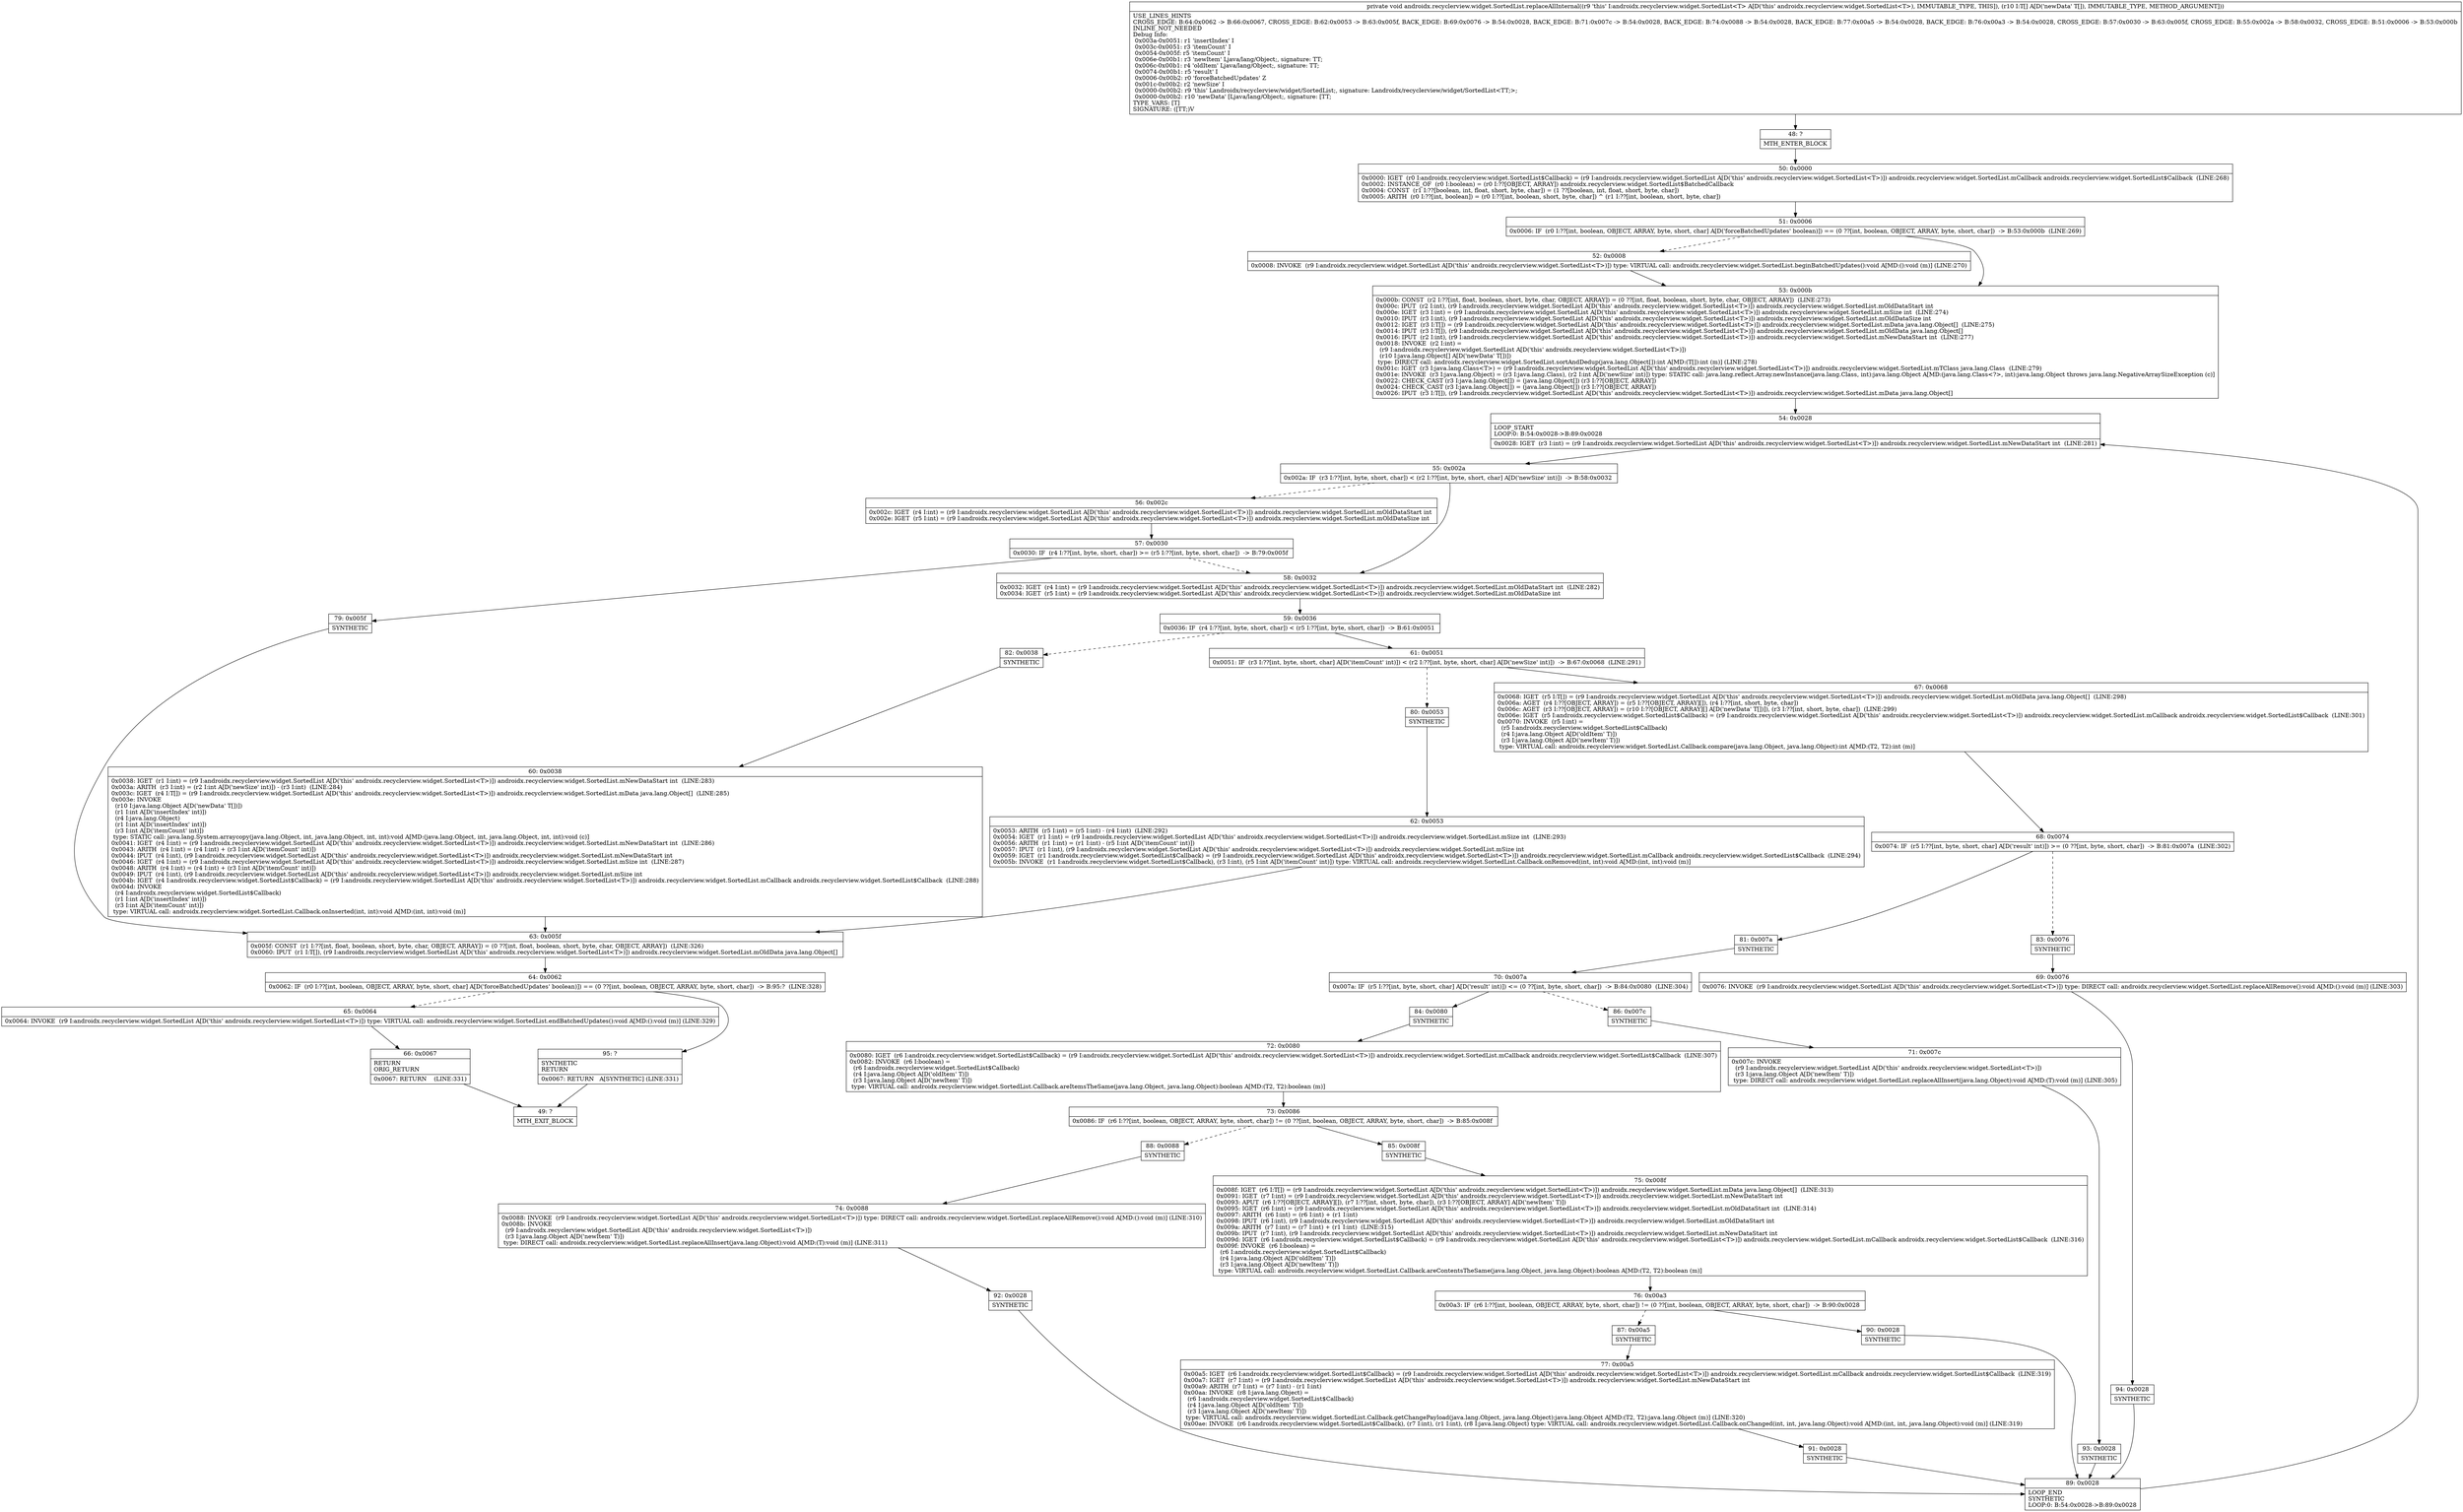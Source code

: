 digraph "CFG forandroidx.recyclerview.widget.SortedList.replaceAllInternal([Ljava\/lang\/Object;)V" {
Node_48 [shape=record,label="{48\:\ ?|MTH_ENTER_BLOCK\l}"];
Node_50 [shape=record,label="{50\:\ 0x0000|0x0000: IGET  (r0 I:androidx.recyclerview.widget.SortedList$Callback) = (r9 I:androidx.recyclerview.widget.SortedList A[D('this' androidx.recyclerview.widget.SortedList\<T\>)]) androidx.recyclerview.widget.SortedList.mCallback androidx.recyclerview.widget.SortedList$Callback  (LINE:268)\l0x0002: INSTANCE_OF  (r0 I:boolean) = (r0 I:??[OBJECT, ARRAY]) androidx.recyclerview.widget.SortedList$BatchedCallback \l0x0004: CONST  (r1 I:??[boolean, int, float, short, byte, char]) = (1 ??[boolean, int, float, short, byte, char]) \l0x0005: ARITH  (r0 I:??[int, boolean]) = (r0 I:??[int, boolean, short, byte, char]) ^ (r1 I:??[int, boolean, short, byte, char]) \l}"];
Node_51 [shape=record,label="{51\:\ 0x0006|0x0006: IF  (r0 I:??[int, boolean, OBJECT, ARRAY, byte, short, char] A[D('forceBatchedUpdates' boolean)]) == (0 ??[int, boolean, OBJECT, ARRAY, byte, short, char])  \-\> B:53:0x000b  (LINE:269)\l}"];
Node_52 [shape=record,label="{52\:\ 0x0008|0x0008: INVOKE  (r9 I:androidx.recyclerview.widget.SortedList A[D('this' androidx.recyclerview.widget.SortedList\<T\>)]) type: VIRTUAL call: androidx.recyclerview.widget.SortedList.beginBatchedUpdates():void A[MD:():void (m)] (LINE:270)\l}"];
Node_53 [shape=record,label="{53\:\ 0x000b|0x000b: CONST  (r2 I:??[int, float, boolean, short, byte, char, OBJECT, ARRAY]) = (0 ??[int, float, boolean, short, byte, char, OBJECT, ARRAY])  (LINE:273)\l0x000c: IPUT  (r2 I:int), (r9 I:androidx.recyclerview.widget.SortedList A[D('this' androidx.recyclerview.widget.SortedList\<T\>)]) androidx.recyclerview.widget.SortedList.mOldDataStart int \l0x000e: IGET  (r3 I:int) = (r9 I:androidx.recyclerview.widget.SortedList A[D('this' androidx.recyclerview.widget.SortedList\<T\>)]) androidx.recyclerview.widget.SortedList.mSize int  (LINE:274)\l0x0010: IPUT  (r3 I:int), (r9 I:androidx.recyclerview.widget.SortedList A[D('this' androidx.recyclerview.widget.SortedList\<T\>)]) androidx.recyclerview.widget.SortedList.mOldDataSize int \l0x0012: IGET  (r3 I:T[]) = (r9 I:androidx.recyclerview.widget.SortedList A[D('this' androidx.recyclerview.widget.SortedList\<T\>)]) androidx.recyclerview.widget.SortedList.mData java.lang.Object[]  (LINE:275)\l0x0014: IPUT  (r3 I:T[]), (r9 I:androidx.recyclerview.widget.SortedList A[D('this' androidx.recyclerview.widget.SortedList\<T\>)]) androidx.recyclerview.widget.SortedList.mOldData java.lang.Object[] \l0x0016: IPUT  (r2 I:int), (r9 I:androidx.recyclerview.widget.SortedList A[D('this' androidx.recyclerview.widget.SortedList\<T\>)]) androidx.recyclerview.widget.SortedList.mNewDataStart int  (LINE:277)\l0x0018: INVOKE  (r2 I:int) = \l  (r9 I:androidx.recyclerview.widget.SortedList A[D('this' androidx.recyclerview.widget.SortedList\<T\>)])\l  (r10 I:java.lang.Object[] A[D('newData' T[])])\l type: DIRECT call: androidx.recyclerview.widget.SortedList.sortAndDedup(java.lang.Object[]):int A[MD:(T[]):int (m)] (LINE:278)\l0x001c: IGET  (r3 I:java.lang.Class\<T\>) = (r9 I:androidx.recyclerview.widget.SortedList A[D('this' androidx.recyclerview.widget.SortedList\<T\>)]) androidx.recyclerview.widget.SortedList.mTClass java.lang.Class  (LINE:279)\l0x001e: INVOKE  (r3 I:java.lang.Object) = (r3 I:java.lang.Class), (r2 I:int A[D('newSize' int)]) type: STATIC call: java.lang.reflect.Array.newInstance(java.lang.Class, int):java.lang.Object A[MD:(java.lang.Class\<?\>, int):java.lang.Object throws java.lang.NegativeArraySizeException (c)]\l0x0022: CHECK_CAST (r3 I:java.lang.Object[]) = (java.lang.Object[]) (r3 I:??[OBJECT, ARRAY]) \l0x0024: CHECK_CAST (r3 I:java.lang.Object[]) = (java.lang.Object[]) (r3 I:??[OBJECT, ARRAY]) \l0x0026: IPUT  (r3 I:T[]), (r9 I:androidx.recyclerview.widget.SortedList A[D('this' androidx.recyclerview.widget.SortedList\<T\>)]) androidx.recyclerview.widget.SortedList.mData java.lang.Object[] \l}"];
Node_54 [shape=record,label="{54\:\ 0x0028|LOOP_START\lLOOP:0: B:54:0x0028\-\>B:89:0x0028\l|0x0028: IGET  (r3 I:int) = (r9 I:androidx.recyclerview.widget.SortedList A[D('this' androidx.recyclerview.widget.SortedList\<T\>)]) androidx.recyclerview.widget.SortedList.mNewDataStart int  (LINE:281)\l}"];
Node_55 [shape=record,label="{55\:\ 0x002a|0x002a: IF  (r3 I:??[int, byte, short, char]) \< (r2 I:??[int, byte, short, char] A[D('newSize' int)])  \-\> B:58:0x0032 \l}"];
Node_56 [shape=record,label="{56\:\ 0x002c|0x002c: IGET  (r4 I:int) = (r9 I:androidx.recyclerview.widget.SortedList A[D('this' androidx.recyclerview.widget.SortedList\<T\>)]) androidx.recyclerview.widget.SortedList.mOldDataStart int \l0x002e: IGET  (r5 I:int) = (r9 I:androidx.recyclerview.widget.SortedList A[D('this' androidx.recyclerview.widget.SortedList\<T\>)]) androidx.recyclerview.widget.SortedList.mOldDataSize int \l}"];
Node_57 [shape=record,label="{57\:\ 0x0030|0x0030: IF  (r4 I:??[int, byte, short, char]) \>= (r5 I:??[int, byte, short, char])  \-\> B:79:0x005f \l}"];
Node_79 [shape=record,label="{79\:\ 0x005f|SYNTHETIC\l}"];
Node_63 [shape=record,label="{63\:\ 0x005f|0x005f: CONST  (r1 I:??[int, float, boolean, short, byte, char, OBJECT, ARRAY]) = (0 ??[int, float, boolean, short, byte, char, OBJECT, ARRAY])  (LINE:326)\l0x0060: IPUT  (r1 I:T[]), (r9 I:androidx.recyclerview.widget.SortedList A[D('this' androidx.recyclerview.widget.SortedList\<T\>)]) androidx.recyclerview.widget.SortedList.mOldData java.lang.Object[] \l}"];
Node_64 [shape=record,label="{64\:\ 0x0062|0x0062: IF  (r0 I:??[int, boolean, OBJECT, ARRAY, byte, short, char] A[D('forceBatchedUpdates' boolean)]) == (0 ??[int, boolean, OBJECT, ARRAY, byte, short, char])  \-\> B:95:?  (LINE:328)\l}"];
Node_65 [shape=record,label="{65\:\ 0x0064|0x0064: INVOKE  (r9 I:androidx.recyclerview.widget.SortedList A[D('this' androidx.recyclerview.widget.SortedList\<T\>)]) type: VIRTUAL call: androidx.recyclerview.widget.SortedList.endBatchedUpdates():void A[MD:():void (m)] (LINE:329)\l}"];
Node_66 [shape=record,label="{66\:\ 0x0067|RETURN\lORIG_RETURN\l|0x0067: RETURN    (LINE:331)\l}"];
Node_49 [shape=record,label="{49\:\ ?|MTH_EXIT_BLOCK\l}"];
Node_95 [shape=record,label="{95\:\ ?|SYNTHETIC\lRETURN\l|0x0067: RETURN   A[SYNTHETIC] (LINE:331)\l}"];
Node_58 [shape=record,label="{58\:\ 0x0032|0x0032: IGET  (r4 I:int) = (r9 I:androidx.recyclerview.widget.SortedList A[D('this' androidx.recyclerview.widget.SortedList\<T\>)]) androidx.recyclerview.widget.SortedList.mOldDataStart int  (LINE:282)\l0x0034: IGET  (r5 I:int) = (r9 I:androidx.recyclerview.widget.SortedList A[D('this' androidx.recyclerview.widget.SortedList\<T\>)]) androidx.recyclerview.widget.SortedList.mOldDataSize int \l}"];
Node_59 [shape=record,label="{59\:\ 0x0036|0x0036: IF  (r4 I:??[int, byte, short, char]) \< (r5 I:??[int, byte, short, char])  \-\> B:61:0x0051 \l}"];
Node_61 [shape=record,label="{61\:\ 0x0051|0x0051: IF  (r3 I:??[int, byte, short, char] A[D('itemCount' int)]) \< (r2 I:??[int, byte, short, char] A[D('newSize' int)])  \-\> B:67:0x0068  (LINE:291)\l}"];
Node_67 [shape=record,label="{67\:\ 0x0068|0x0068: IGET  (r5 I:T[]) = (r9 I:androidx.recyclerview.widget.SortedList A[D('this' androidx.recyclerview.widget.SortedList\<T\>)]) androidx.recyclerview.widget.SortedList.mOldData java.lang.Object[]  (LINE:298)\l0x006a: AGET  (r4 I:??[OBJECT, ARRAY]) = (r5 I:??[OBJECT, ARRAY][]), (r4 I:??[int, short, byte, char]) \l0x006c: AGET  (r3 I:??[OBJECT, ARRAY]) = (r10 I:??[OBJECT, ARRAY][] A[D('newData' T[])]), (r3 I:??[int, short, byte, char])  (LINE:299)\l0x006e: IGET  (r5 I:androidx.recyclerview.widget.SortedList$Callback) = (r9 I:androidx.recyclerview.widget.SortedList A[D('this' androidx.recyclerview.widget.SortedList\<T\>)]) androidx.recyclerview.widget.SortedList.mCallback androidx.recyclerview.widget.SortedList$Callback  (LINE:301)\l0x0070: INVOKE  (r5 I:int) = \l  (r5 I:androidx.recyclerview.widget.SortedList$Callback)\l  (r4 I:java.lang.Object A[D('oldItem' T)])\l  (r3 I:java.lang.Object A[D('newItem' T)])\l type: VIRTUAL call: androidx.recyclerview.widget.SortedList.Callback.compare(java.lang.Object, java.lang.Object):int A[MD:(T2, T2):int (m)]\l}"];
Node_68 [shape=record,label="{68\:\ 0x0074|0x0074: IF  (r5 I:??[int, byte, short, char] A[D('result' int)]) \>= (0 ??[int, byte, short, char])  \-\> B:81:0x007a  (LINE:302)\l}"];
Node_81 [shape=record,label="{81\:\ 0x007a|SYNTHETIC\l}"];
Node_70 [shape=record,label="{70\:\ 0x007a|0x007a: IF  (r5 I:??[int, byte, short, char] A[D('result' int)]) \<= (0 ??[int, byte, short, char])  \-\> B:84:0x0080  (LINE:304)\l}"];
Node_84 [shape=record,label="{84\:\ 0x0080|SYNTHETIC\l}"];
Node_72 [shape=record,label="{72\:\ 0x0080|0x0080: IGET  (r6 I:androidx.recyclerview.widget.SortedList$Callback) = (r9 I:androidx.recyclerview.widget.SortedList A[D('this' androidx.recyclerview.widget.SortedList\<T\>)]) androidx.recyclerview.widget.SortedList.mCallback androidx.recyclerview.widget.SortedList$Callback  (LINE:307)\l0x0082: INVOKE  (r6 I:boolean) = \l  (r6 I:androidx.recyclerview.widget.SortedList$Callback)\l  (r4 I:java.lang.Object A[D('oldItem' T)])\l  (r3 I:java.lang.Object A[D('newItem' T)])\l type: VIRTUAL call: androidx.recyclerview.widget.SortedList.Callback.areItemsTheSame(java.lang.Object, java.lang.Object):boolean A[MD:(T2, T2):boolean (m)]\l}"];
Node_73 [shape=record,label="{73\:\ 0x0086|0x0086: IF  (r6 I:??[int, boolean, OBJECT, ARRAY, byte, short, char]) != (0 ??[int, boolean, OBJECT, ARRAY, byte, short, char])  \-\> B:85:0x008f \l}"];
Node_85 [shape=record,label="{85\:\ 0x008f|SYNTHETIC\l}"];
Node_75 [shape=record,label="{75\:\ 0x008f|0x008f: IGET  (r6 I:T[]) = (r9 I:androidx.recyclerview.widget.SortedList A[D('this' androidx.recyclerview.widget.SortedList\<T\>)]) androidx.recyclerview.widget.SortedList.mData java.lang.Object[]  (LINE:313)\l0x0091: IGET  (r7 I:int) = (r9 I:androidx.recyclerview.widget.SortedList A[D('this' androidx.recyclerview.widget.SortedList\<T\>)]) androidx.recyclerview.widget.SortedList.mNewDataStart int \l0x0093: APUT  (r6 I:??[OBJECT, ARRAY][]), (r7 I:??[int, short, byte, char]), (r3 I:??[OBJECT, ARRAY] A[D('newItem' T)]) \l0x0095: IGET  (r6 I:int) = (r9 I:androidx.recyclerview.widget.SortedList A[D('this' androidx.recyclerview.widget.SortedList\<T\>)]) androidx.recyclerview.widget.SortedList.mOldDataStart int  (LINE:314)\l0x0097: ARITH  (r6 I:int) = (r6 I:int) + (r1 I:int) \l0x0098: IPUT  (r6 I:int), (r9 I:androidx.recyclerview.widget.SortedList A[D('this' androidx.recyclerview.widget.SortedList\<T\>)]) androidx.recyclerview.widget.SortedList.mOldDataStart int \l0x009a: ARITH  (r7 I:int) = (r7 I:int) + (r1 I:int)  (LINE:315)\l0x009b: IPUT  (r7 I:int), (r9 I:androidx.recyclerview.widget.SortedList A[D('this' androidx.recyclerview.widget.SortedList\<T\>)]) androidx.recyclerview.widget.SortedList.mNewDataStart int \l0x009d: IGET  (r6 I:androidx.recyclerview.widget.SortedList$Callback) = (r9 I:androidx.recyclerview.widget.SortedList A[D('this' androidx.recyclerview.widget.SortedList\<T\>)]) androidx.recyclerview.widget.SortedList.mCallback androidx.recyclerview.widget.SortedList$Callback  (LINE:316)\l0x009f: INVOKE  (r6 I:boolean) = \l  (r6 I:androidx.recyclerview.widget.SortedList$Callback)\l  (r4 I:java.lang.Object A[D('oldItem' T)])\l  (r3 I:java.lang.Object A[D('newItem' T)])\l type: VIRTUAL call: androidx.recyclerview.widget.SortedList.Callback.areContentsTheSame(java.lang.Object, java.lang.Object):boolean A[MD:(T2, T2):boolean (m)]\l}"];
Node_76 [shape=record,label="{76\:\ 0x00a3|0x00a3: IF  (r6 I:??[int, boolean, OBJECT, ARRAY, byte, short, char]) != (0 ??[int, boolean, OBJECT, ARRAY, byte, short, char])  \-\> B:90:0x0028 \l}"];
Node_87 [shape=record,label="{87\:\ 0x00a5|SYNTHETIC\l}"];
Node_77 [shape=record,label="{77\:\ 0x00a5|0x00a5: IGET  (r6 I:androidx.recyclerview.widget.SortedList$Callback) = (r9 I:androidx.recyclerview.widget.SortedList A[D('this' androidx.recyclerview.widget.SortedList\<T\>)]) androidx.recyclerview.widget.SortedList.mCallback androidx.recyclerview.widget.SortedList$Callback  (LINE:319)\l0x00a7: IGET  (r7 I:int) = (r9 I:androidx.recyclerview.widget.SortedList A[D('this' androidx.recyclerview.widget.SortedList\<T\>)]) androidx.recyclerview.widget.SortedList.mNewDataStart int \l0x00a9: ARITH  (r7 I:int) = (r7 I:int) \- (r1 I:int) \l0x00aa: INVOKE  (r8 I:java.lang.Object) = \l  (r6 I:androidx.recyclerview.widget.SortedList$Callback)\l  (r4 I:java.lang.Object A[D('oldItem' T)])\l  (r3 I:java.lang.Object A[D('newItem' T)])\l type: VIRTUAL call: androidx.recyclerview.widget.SortedList.Callback.getChangePayload(java.lang.Object, java.lang.Object):java.lang.Object A[MD:(T2, T2):java.lang.Object (m)] (LINE:320)\l0x00ae: INVOKE  (r6 I:androidx.recyclerview.widget.SortedList$Callback), (r7 I:int), (r1 I:int), (r8 I:java.lang.Object) type: VIRTUAL call: androidx.recyclerview.widget.SortedList.Callback.onChanged(int, int, java.lang.Object):void A[MD:(int, int, java.lang.Object):void (m)] (LINE:319)\l}"];
Node_91 [shape=record,label="{91\:\ 0x0028|SYNTHETIC\l}"];
Node_89 [shape=record,label="{89\:\ 0x0028|LOOP_END\lSYNTHETIC\lLOOP:0: B:54:0x0028\-\>B:89:0x0028\l}"];
Node_90 [shape=record,label="{90\:\ 0x0028|SYNTHETIC\l}"];
Node_88 [shape=record,label="{88\:\ 0x0088|SYNTHETIC\l}"];
Node_74 [shape=record,label="{74\:\ 0x0088|0x0088: INVOKE  (r9 I:androidx.recyclerview.widget.SortedList A[D('this' androidx.recyclerview.widget.SortedList\<T\>)]) type: DIRECT call: androidx.recyclerview.widget.SortedList.replaceAllRemove():void A[MD:():void (m)] (LINE:310)\l0x008b: INVOKE  \l  (r9 I:androidx.recyclerview.widget.SortedList A[D('this' androidx.recyclerview.widget.SortedList\<T\>)])\l  (r3 I:java.lang.Object A[D('newItem' T)])\l type: DIRECT call: androidx.recyclerview.widget.SortedList.replaceAllInsert(java.lang.Object):void A[MD:(T):void (m)] (LINE:311)\l}"];
Node_92 [shape=record,label="{92\:\ 0x0028|SYNTHETIC\l}"];
Node_86 [shape=record,label="{86\:\ 0x007c|SYNTHETIC\l}"];
Node_71 [shape=record,label="{71\:\ 0x007c|0x007c: INVOKE  \l  (r9 I:androidx.recyclerview.widget.SortedList A[D('this' androidx.recyclerview.widget.SortedList\<T\>)])\l  (r3 I:java.lang.Object A[D('newItem' T)])\l type: DIRECT call: androidx.recyclerview.widget.SortedList.replaceAllInsert(java.lang.Object):void A[MD:(T):void (m)] (LINE:305)\l}"];
Node_93 [shape=record,label="{93\:\ 0x0028|SYNTHETIC\l}"];
Node_83 [shape=record,label="{83\:\ 0x0076|SYNTHETIC\l}"];
Node_69 [shape=record,label="{69\:\ 0x0076|0x0076: INVOKE  (r9 I:androidx.recyclerview.widget.SortedList A[D('this' androidx.recyclerview.widget.SortedList\<T\>)]) type: DIRECT call: androidx.recyclerview.widget.SortedList.replaceAllRemove():void A[MD:():void (m)] (LINE:303)\l}"];
Node_94 [shape=record,label="{94\:\ 0x0028|SYNTHETIC\l}"];
Node_80 [shape=record,label="{80\:\ 0x0053|SYNTHETIC\l}"];
Node_62 [shape=record,label="{62\:\ 0x0053|0x0053: ARITH  (r5 I:int) = (r5 I:int) \- (r4 I:int)  (LINE:292)\l0x0054: IGET  (r1 I:int) = (r9 I:androidx.recyclerview.widget.SortedList A[D('this' androidx.recyclerview.widget.SortedList\<T\>)]) androidx.recyclerview.widget.SortedList.mSize int  (LINE:293)\l0x0056: ARITH  (r1 I:int) = (r1 I:int) \- (r5 I:int A[D('itemCount' int)]) \l0x0057: IPUT  (r1 I:int), (r9 I:androidx.recyclerview.widget.SortedList A[D('this' androidx.recyclerview.widget.SortedList\<T\>)]) androidx.recyclerview.widget.SortedList.mSize int \l0x0059: IGET  (r1 I:androidx.recyclerview.widget.SortedList$Callback) = (r9 I:androidx.recyclerview.widget.SortedList A[D('this' androidx.recyclerview.widget.SortedList\<T\>)]) androidx.recyclerview.widget.SortedList.mCallback androidx.recyclerview.widget.SortedList$Callback  (LINE:294)\l0x005b: INVOKE  (r1 I:androidx.recyclerview.widget.SortedList$Callback), (r3 I:int), (r5 I:int A[D('itemCount' int)]) type: VIRTUAL call: androidx.recyclerview.widget.SortedList.Callback.onRemoved(int, int):void A[MD:(int, int):void (m)]\l}"];
Node_82 [shape=record,label="{82\:\ 0x0038|SYNTHETIC\l}"];
Node_60 [shape=record,label="{60\:\ 0x0038|0x0038: IGET  (r1 I:int) = (r9 I:androidx.recyclerview.widget.SortedList A[D('this' androidx.recyclerview.widget.SortedList\<T\>)]) androidx.recyclerview.widget.SortedList.mNewDataStart int  (LINE:283)\l0x003a: ARITH  (r3 I:int) = (r2 I:int A[D('newSize' int)]) \- (r3 I:int)  (LINE:284)\l0x003c: IGET  (r4 I:T[]) = (r9 I:androidx.recyclerview.widget.SortedList A[D('this' androidx.recyclerview.widget.SortedList\<T\>)]) androidx.recyclerview.widget.SortedList.mData java.lang.Object[]  (LINE:285)\l0x003e: INVOKE  \l  (r10 I:java.lang.Object A[D('newData' T[])])\l  (r1 I:int A[D('insertIndex' int)])\l  (r4 I:java.lang.Object)\l  (r1 I:int A[D('insertIndex' int)])\l  (r3 I:int A[D('itemCount' int)])\l type: STATIC call: java.lang.System.arraycopy(java.lang.Object, int, java.lang.Object, int, int):void A[MD:(java.lang.Object, int, java.lang.Object, int, int):void (c)]\l0x0041: IGET  (r4 I:int) = (r9 I:androidx.recyclerview.widget.SortedList A[D('this' androidx.recyclerview.widget.SortedList\<T\>)]) androidx.recyclerview.widget.SortedList.mNewDataStart int  (LINE:286)\l0x0043: ARITH  (r4 I:int) = (r4 I:int) + (r3 I:int A[D('itemCount' int)]) \l0x0044: IPUT  (r4 I:int), (r9 I:androidx.recyclerview.widget.SortedList A[D('this' androidx.recyclerview.widget.SortedList\<T\>)]) androidx.recyclerview.widget.SortedList.mNewDataStart int \l0x0046: IGET  (r4 I:int) = (r9 I:androidx.recyclerview.widget.SortedList A[D('this' androidx.recyclerview.widget.SortedList\<T\>)]) androidx.recyclerview.widget.SortedList.mSize int  (LINE:287)\l0x0048: ARITH  (r4 I:int) = (r4 I:int) + (r3 I:int A[D('itemCount' int)]) \l0x0049: IPUT  (r4 I:int), (r9 I:androidx.recyclerview.widget.SortedList A[D('this' androidx.recyclerview.widget.SortedList\<T\>)]) androidx.recyclerview.widget.SortedList.mSize int \l0x004b: IGET  (r4 I:androidx.recyclerview.widget.SortedList$Callback) = (r9 I:androidx.recyclerview.widget.SortedList A[D('this' androidx.recyclerview.widget.SortedList\<T\>)]) androidx.recyclerview.widget.SortedList.mCallback androidx.recyclerview.widget.SortedList$Callback  (LINE:288)\l0x004d: INVOKE  \l  (r4 I:androidx.recyclerview.widget.SortedList$Callback)\l  (r1 I:int A[D('insertIndex' int)])\l  (r3 I:int A[D('itemCount' int)])\l type: VIRTUAL call: androidx.recyclerview.widget.SortedList.Callback.onInserted(int, int):void A[MD:(int, int):void (m)]\l}"];
MethodNode[shape=record,label="{private void androidx.recyclerview.widget.SortedList.replaceAllInternal((r9 'this' I:androidx.recyclerview.widget.SortedList\<T\> A[D('this' androidx.recyclerview.widget.SortedList\<T\>), IMMUTABLE_TYPE, THIS]), (r10 I:T[] A[D('newData' T[]), IMMUTABLE_TYPE, METHOD_ARGUMENT]))  | USE_LINES_HINTS\lCROSS_EDGE: B:64:0x0062 \-\> B:66:0x0067, CROSS_EDGE: B:62:0x0053 \-\> B:63:0x005f, BACK_EDGE: B:69:0x0076 \-\> B:54:0x0028, BACK_EDGE: B:71:0x007c \-\> B:54:0x0028, BACK_EDGE: B:74:0x0088 \-\> B:54:0x0028, BACK_EDGE: B:77:0x00a5 \-\> B:54:0x0028, BACK_EDGE: B:76:0x00a3 \-\> B:54:0x0028, CROSS_EDGE: B:57:0x0030 \-\> B:63:0x005f, CROSS_EDGE: B:55:0x002a \-\> B:58:0x0032, CROSS_EDGE: B:51:0x0006 \-\> B:53:0x000b\lINLINE_NOT_NEEDED\lDebug Info:\l  0x003a\-0x0051: r1 'insertIndex' I\l  0x003c\-0x0051: r3 'itemCount' I\l  0x0054\-0x005f: r5 'itemCount' I\l  0x006e\-0x00b1: r3 'newItem' Ljava\/lang\/Object;, signature: TT;\l  0x006c\-0x00b1: r4 'oldItem' Ljava\/lang\/Object;, signature: TT;\l  0x0074\-0x00b1: r5 'result' I\l  0x0006\-0x00b2: r0 'forceBatchedUpdates' Z\l  0x001c\-0x00b2: r2 'newSize' I\l  0x0000\-0x00b2: r9 'this' Landroidx\/recyclerview\/widget\/SortedList;, signature: Landroidx\/recyclerview\/widget\/SortedList\<TT;\>;\l  0x0000\-0x00b2: r10 'newData' [Ljava\/lang\/Object;, signature: [TT;\lTYPE_VARS: [T]\lSIGNATURE: ([TT;)V\l}"];
MethodNode -> Node_48;Node_48 -> Node_50;
Node_50 -> Node_51;
Node_51 -> Node_52[style=dashed];
Node_51 -> Node_53;
Node_52 -> Node_53;
Node_53 -> Node_54;
Node_54 -> Node_55;
Node_55 -> Node_56[style=dashed];
Node_55 -> Node_58;
Node_56 -> Node_57;
Node_57 -> Node_58[style=dashed];
Node_57 -> Node_79;
Node_79 -> Node_63;
Node_63 -> Node_64;
Node_64 -> Node_65[style=dashed];
Node_64 -> Node_95;
Node_65 -> Node_66;
Node_66 -> Node_49;
Node_95 -> Node_49;
Node_58 -> Node_59;
Node_59 -> Node_61;
Node_59 -> Node_82[style=dashed];
Node_61 -> Node_67;
Node_61 -> Node_80[style=dashed];
Node_67 -> Node_68;
Node_68 -> Node_81;
Node_68 -> Node_83[style=dashed];
Node_81 -> Node_70;
Node_70 -> Node_84;
Node_70 -> Node_86[style=dashed];
Node_84 -> Node_72;
Node_72 -> Node_73;
Node_73 -> Node_85;
Node_73 -> Node_88[style=dashed];
Node_85 -> Node_75;
Node_75 -> Node_76;
Node_76 -> Node_87[style=dashed];
Node_76 -> Node_90;
Node_87 -> Node_77;
Node_77 -> Node_91;
Node_91 -> Node_89;
Node_89 -> Node_54;
Node_90 -> Node_89;
Node_88 -> Node_74;
Node_74 -> Node_92;
Node_92 -> Node_89;
Node_86 -> Node_71;
Node_71 -> Node_93;
Node_93 -> Node_89;
Node_83 -> Node_69;
Node_69 -> Node_94;
Node_94 -> Node_89;
Node_80 -> Node_62;
Node_62 -> Node_63;
Node_82 -> Node_60;
Node_60 -> Node_63;
}

